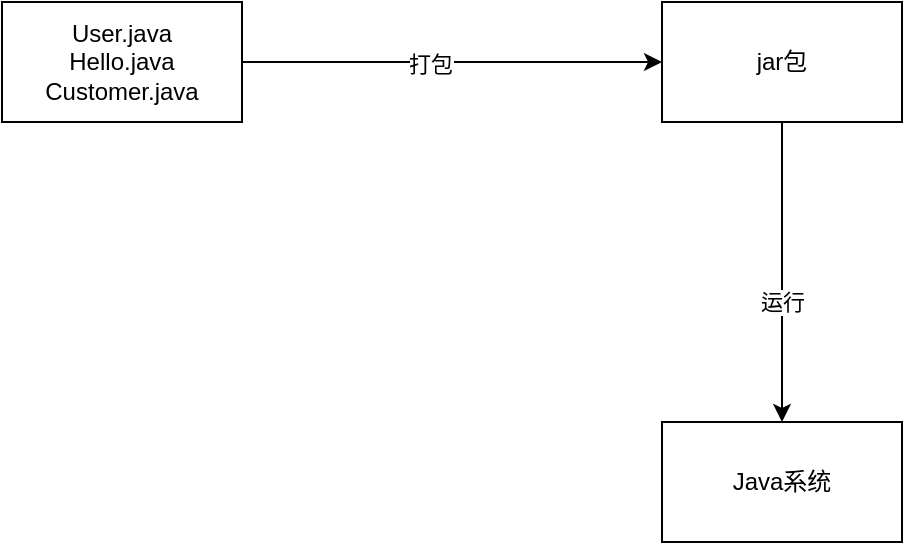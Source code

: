 <mxfile version="13.6.5" type="github">
  <diagram id="9W28bMqDZ1qtdnrx98xt" name="Page-1">
    <mxGraphModel dx="1422" dy="762" grid="1" gridSize="10" guides="1" tooltips="1" connect="1" arrows="1" fold="1" page="1" pageScale="1" pageWidth="827" pageHeight="1169" math="0" shadow="0">
      <root>
        <mxCell id="0" />
        <mxCell id="1" parent="0" />
        <mxCell id="j4RwAV90aUQgsBaQ8-k8-5" style="edgeStyle=orthogonalEdgeStyle;rounded=0;orthogonalLoop=1;jettySize=auto;html=1;entryX=0;entryY=0.5;entryDx=0;entryDy=0;" edge="1" parent="1" source="j4RwAV90aUQgsBaQ8-k8-1" target="j4RwAV90aUQgsBaQ8-k8-2">
          <mxGeometry relative="1" as="geometry" />
        </mxCell>
        <mxCell id="j4RwAV90aUQgsBaQ8-k8-7" value="打包&lt;br&gt;" style="edgeLabel;html=1;align=center;verticalAlign=middle;resizable=0;points=[];" vertex="1" connectable="0" parent="j4RwAV90aUQgsBaQ8-k8-5">
          <mxGeometry x="-0.105" y="-1" relative="1" as="geometry">
            <mxPoint as="offset" />
          </mxGeometry>
        </mxCell>
        <mxCell id="j4RwAV90aUQgsBaQ8-k8-1" value="User.java&lt;br&gt;Hello.java&lt;br&gt;Customer.java&lt;br&gt;" style="rounded=0;whiteSpace=wrap;html=1;" vertex="1" parent="1">
          <mxGeometry x="200" y="180" width="120" height="60" as="geometry" />
        </mxCell>
        <mxCell id="j4RwAV90aUQgsBaQ8-k8-6" style="edgeStyle=orthogonalEdgeStyle;rounded=0;orthogonalLoop=1;jettySize=auto;html=1;exitX=0.5;exitY=1;exitDx=0;exitDy=0;" edge="1" parent="1" source="j4RwAV90aUQgsBaQ8-k8-2" target="j4RwAV90aUQgsBaQ8-k8-3">
          <mxGeometry relative="1" as="geometry" />
        </mxCell>
        <mxCell id="j4RwAV90aUQgsBaQ8-k8-8" value="运行&lt;br&gt;" style="edgeLabel;html=1;align=center;verticalAlign=middle;resizable=0;points=[];" vertex="1" connectable="0" parent="j4RwAV90aUQgsBaQ8-k8-6">
          <mxGeometry x="0.2" relative="1" as="geometry">
            <mxPoint as="offset" />
          </mxGeometry>
        </mxCell>
        <mxCell id="j4RwAV90aUQgsBaQ8-k8-2" value="jar包&lt;br&gt;" style="rounded=0;whiteSpace=wrap;html=1;" vertex="1" parent="1">
          <mxGeometry x="530" y="180" width="120" height="60" as="geometry" />
        </mxCell>
        <mxCell id="j4RwAV90aUQgsBaQ8-k8-3" value="Java系统" style="rounded=0;whiteSpace=wrap;html=1;" vertex="1" parent="1">
          <mxGeometry x="530" y="390" width="120" height="60" as="geometry" />
        </mxCell>
      </root>
    </mxGraphModel>
  </diagram>
</mxfile>
